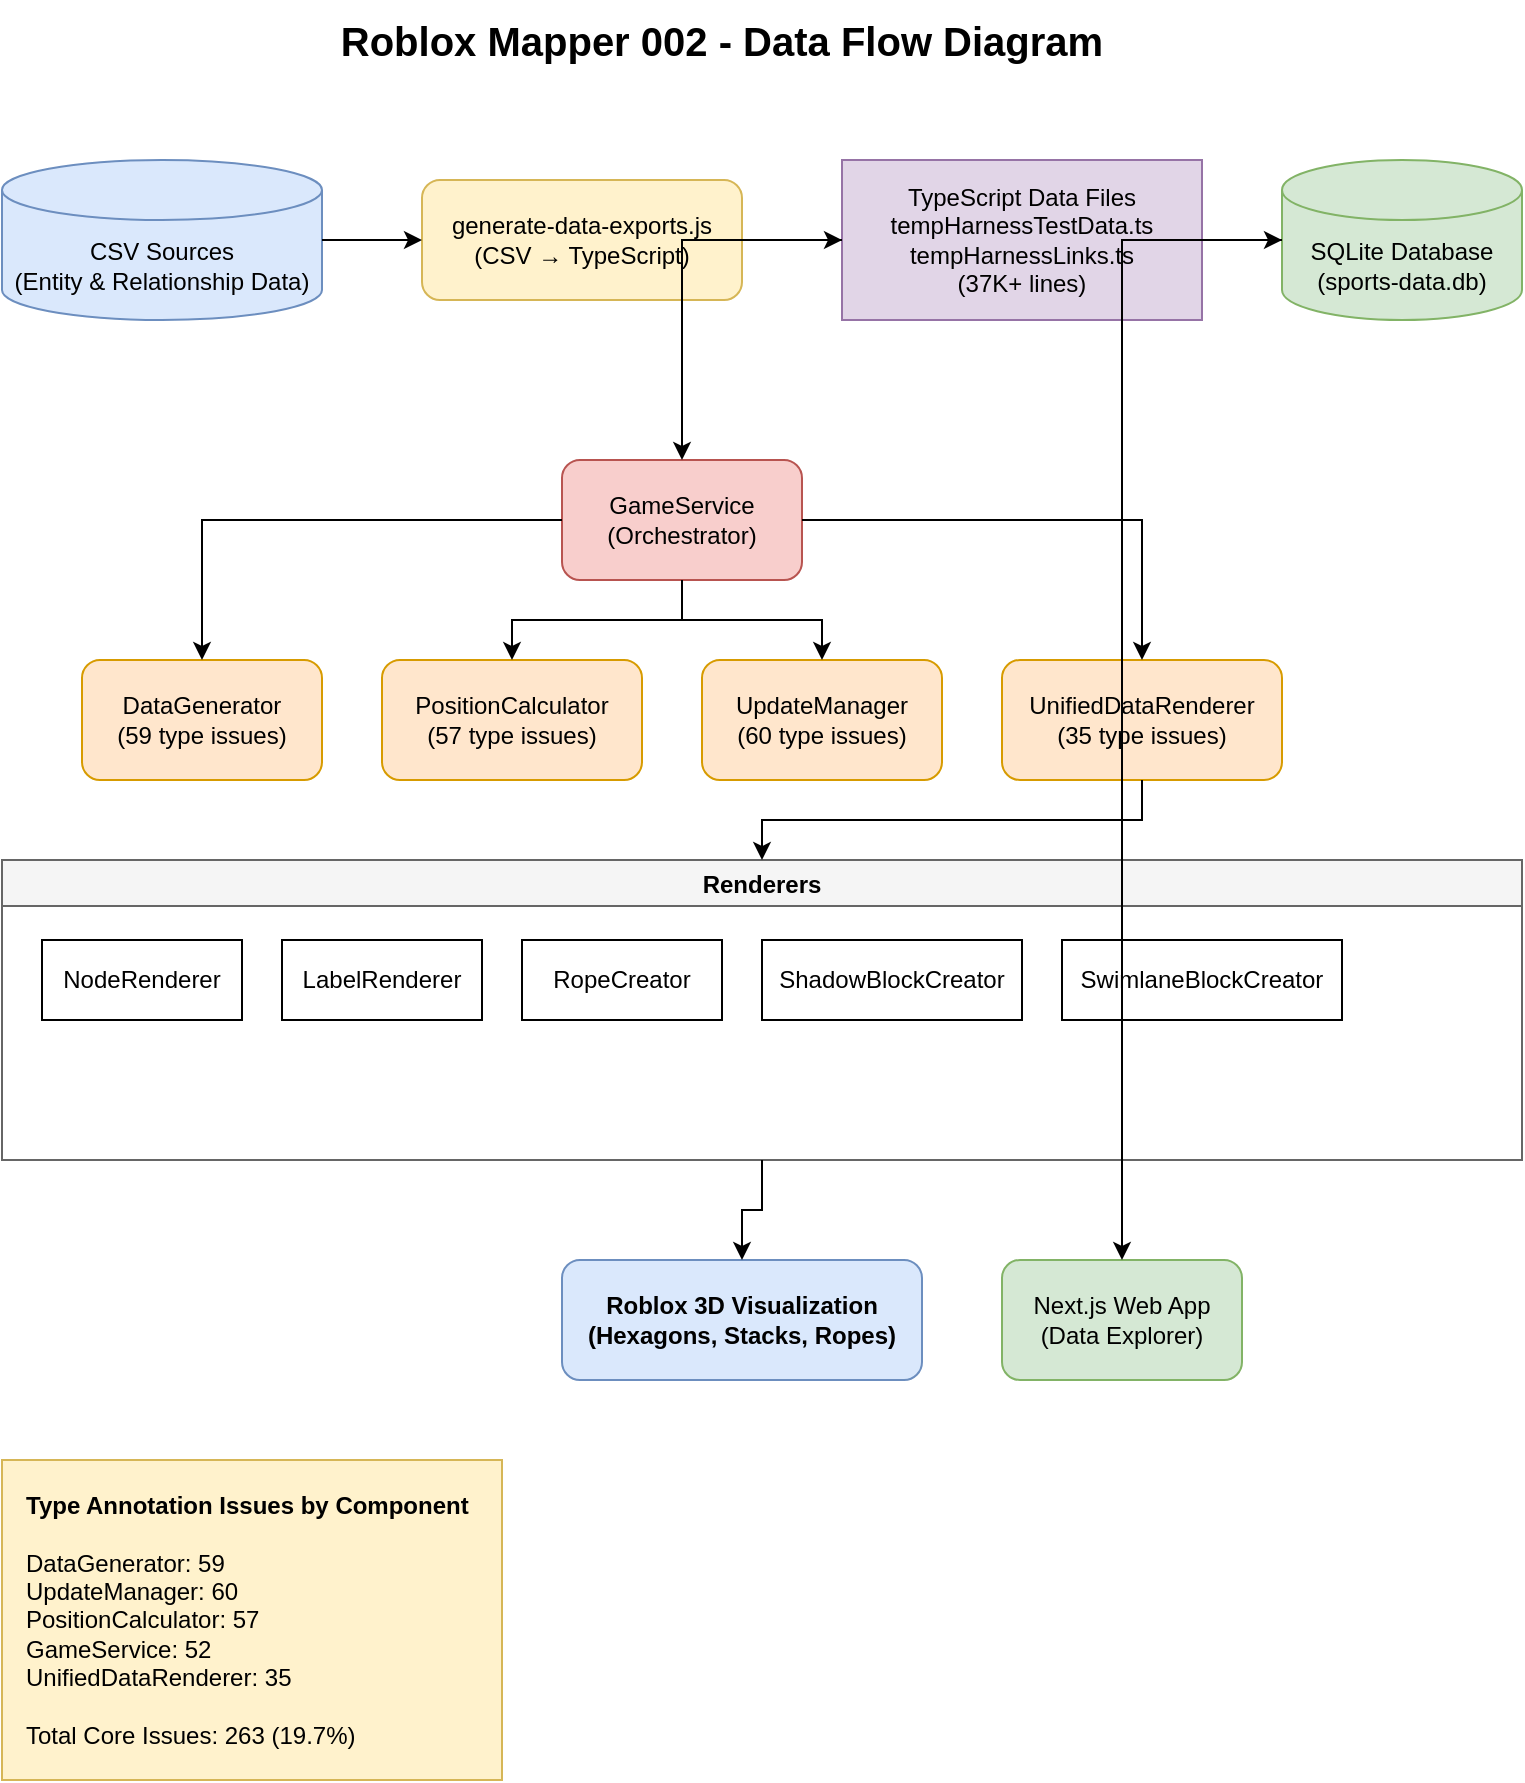 <mxfile>
  <diagram name="Data Flow" id="data-flow">
    <mxGraphModel dx="1434" dy="794" grid="1" gridSize="10" guides="1" tooltips="1" connect="1" arrows="1" fold="1" page="1" pageScale="1" pageWidth="827" pageHeight="1169" math="0" shadow="0">
      <root>
        <mxCell id="0" />
        <mxCell id="1" parent="0" />
        
        <!-- Title -->
        <mxCell id="title" value="Roblox Mapper 002 - Data Flow Diagram" style="text;html=1;strokeColor=none;fillColor=none;align=center;verticalAlign=middle;whiteSpace=wrap;rounded=0;fontSize=20;fontStyle=1" vertex="1" parent="1">
          <mxGeometry x="200" y="20" width="400" height="40" as="geometry" />
        </mxCell>
        
        <!-- Data Sources -->
        <mxCell id="csv-data" value="CSV Sources&#xa;(Entity &amp; Relationship Data)" style="shape=cylinder3;whiteSpace=wrap;html=1;boundedLbl=1;backgroundOutline=1;size=15;fillColor=#dae8fc;strokeColor=#6c8ebf;" vertex="1" parent="1">
          <mxGeometry x="40" y="100" width="160" height="80" as="geometry" />
        </mxCell>
        
        <!-- Processing -->
        <mxCell id="data-generator" value="generate-data-exports.js&#xa;(CSV → TypeScript)" style="rounded=1;whiteSpace=wrap;html=1;fillColor=#fff2cc;strokeColor=#d6b656;" vertex="1" parent="1">
          <mxGeometry x="250" y="110" width="160" height="60" as="geometry" />
        </mxCell>
        
        <!-- TypeScript Data -->
        <mxCell id="ts-data" value="TypeScript Data Files&#xa;tempHarnessTestData.ts&#xa;tempHarnessLinks.ts&#xa;(37K+ lines)" style="rounded=0;whiteSpace=wrap;html=1;fillColor=#e1d5e7;strokeColor=#9673a6;" vertex="1" parent="1">
          <mxGeometry x="460" y="100" width="180" height="80" as="geometry" />
        </mxCell>
        
        <!-- SQLite -->
        <mxCell id="sqlite" value="SQLite Database&#xa;(sports-data.db)" style="shape=cylinder3;whiteSpace=wrap;html=1;boundedLbl=1;backgroundOutline=1;size=15;fillColor=#d5e8d4;strokeColor=#82b366;" vertex="1" parent="1">
          <mxGeometry x="680" y="100" width="120" height="80" as="geometry" />
        </mxCell>
        
        <!-- Server Processing -->
        <mxCell id="game-service" value="GameService&#xa;(Orchestrator)" style="rounded=1;whiteSpace=wrap;html=1;fillColor=#f8cecc;strokeColor=#b85450;" vertex="1" parent="1">
          <mxGeometry x="320" y="250" width="120" height="60" as="geometry" />
        </mxCell>
        
        <!-- Data Processing Components -->
        <mxCell id="data-gen" value="DataGenerator&#xa;(59 type issues)" style="rounded=1;whiteSpace=wrap;html=1;fillColor=#ffe6cc;strokeColor=#d79b00;" vertex="1" parent="1">
          <mxGeometry x="80" y="350" width="120" height="60" as="geometry" />
        </mxCell>
        
        <mxCell id="position-calc" value="PositionCalculator&#xa;(57 type issues)" style="rounded=1;whiteSpace=wrap;html=1;fillColor=#ffe6cc;strokeColor=#d79b00;" vertex="1" parent="1">
          <mxGeometry x="230" y="350" width="130" height="60" as="geometry" />
        </mxCell>
        
        <mxCell id="update-mgr" value="UpdateManager&#xa;(60 type issues)" style="rounded=1;whiteSpace=wrap;html=1;fillColor=#ffe6cc;strokeColor=#d79b00;" vertex="1" parent="1">
          <mxGeometry x="390" y="350" width="120" height="60" as="geometry" />
        </mxCell>
        
        <mxCell id="unified-rend" value="UnifiedDataRenderer&#xa;(35 type issues)" style="rounded=1;whiteSpace=wrap;html=1;fillColor=#ffe6cc;strokeColor=#d79b00;" vertex="1" parent="1">
          <mxGeometry x="540" y="350" width="140" height="60" as="geometry" />
        </mxCell>
        
        <!-- Renderers -->
        <mxCell id="renderers" value="Renderers" style="swimlane;fillColor=#f5f5f5;strokeColor=#666666;" vertex="1" parent="1">
          <mxGeometry x="40" y="450" width="760" height="150" as="geometry" />
        </mxCell>
        
        <mxCell id="node-renderer" value="NodeRenderer" style="rounded=0;whiteSpace=wrap;html=1;" vertex="1" parent="renderers">
          <mxGeometry x="20" y="40" width="100" height="40" as="geometry" />
        </mxCell>
        
        <mxCell id="label-renderer" value="LabelRenderer" style="rounded=0;whiteSpace=wrap;html=1;" vertex="1" parent="renderers">
          <mxGeometry x="140" y="40" width="100" height="40" as="geometry" />
        </mxCell>
        
        <mxCell id="rope-creator" value="RopeCreator" style="rounded=0;whiteSpace=wrap;html=1;" vertex="1" parent="renderers">
          <mxGeometry x="260" y="40" width="100" height="40" as="geometry" />
        </mxCell>
        
        <mxCell id="shadow-block" value="ShadowBlockCreator" style="rounded=0;whiteSpace=wrap;html=1;" vertex="1" parent="renderers">
          <mxGeometry x="380" y="40" width="130" height="40" as="geometry" />
        </mxCell>
        
        <mxCell id="swimlane-block" value="SwimlaneBlockCreator" style="rounded=0;whiteSpace=wrap;html=1;" vertex="1" parent="renderers">
          <mxGeometry x="530" y="40" width="140" height="40" as="geometry" />
        </mxCell>
        
        <!-- 3D Output -->
        <mxCell id="roblox-3d" value="Roblox 3D Visualization&#xa;(Hexagons, Stacks, Ropes)" style="rounded=1;whiteSpace=wrap;html=1;fillColor=#dae8fc;strokeColor=#6c8ebf;fontStyle=1" vertex="1" parent="1">
          <mxGeometry x="320" y="650" width="180" height="60" as="geometry" />
        </mxCell>
        
        <!-- Web App -->
        <mxCell id="webapp" value="Next.js Web App&#xa;(Data Explorer)" style="rounded=1;whiteSpace=wrap;html=1;fillColor=#d5e8d4;strokeColor=#82b366;" vertex="1" parent="1">
          <mxGeometry x="540" y="650" width="120" height="60" as="geometry" />
        </mxCell>
        
        <!-- Flow Arrows -->
        <mxCell id="flow1" style="edgeStyle=orthogonalEdgeStyle;rounded=0;orthogonalLoop=1;jettySize=auto;html=1;" edge="1" parent="1" source="csv-data" target="data-generator">
          <mxGeometry relative="1" as="geometry" />
        </mxCell>
        
        <mxCell id="flow2" style="edgeStyle=orthogonalEdgeStyle;rounded=0;orthogonalLoop=1;jettySize=auto;html=1;" edge="1" parent="1" source="data-generator" target="ts-data">
          <mxGeometry relative="1" as="geometry" />
        </mxCell>
        
        <mxCell id="flow3" style="edgeStyle=orthogonalEdgeStyle;rounded=0;orthogonalLoop=1;jettySize=auto;html=1;" edge="1" parent="1" source="ts-data" target="sqlite">
          <mxGeometry relative="1" as="geometry" />
        </mxCell>
        
        <mxCell id="flow4" style="edgeStyle=orthogonalEdgeStyle;rounded=0;orthogonalLoop=1;jettySize=auto;html=1;" edge="1" parent="1" source="ts-data" target="game-service">
          <mxGeometry relative="1" as="geometry" />
        </mxCell>
        
        <mxCell id="flow5" style="edgeStyle=orthogonalEdgeStyle;rounded=0;orthogonalLoop=1;jettySize=auto;html=1;" edge="1" parent="1" source="game-service" target="data-gen">
          <mxGeometry relative="1" as="geometry" />
        </mxCell>
        
        <mxCell id="flow6" style="edgeStyle=orthogonalEdgeStyle;rounded=0;orthogonalLoop=1;jettySize=auto;html=1;" edge="1" parent="1" source="game-service" target="position-calc">
          <mxGeometry relative="1" as="geometry" />
        </mxCell>
        
        <mxCell id="flow7" style="edgeStyle=orthogonalEdgeStyle;rounded=0;orthogonalLoop=1;jettySize=auto;html=1;" edge="1" parent="1" source="game-service" target="update-mgr">
          <mxGeometry relative="1" as="geometry" />
        </mxCell>
        
        <mxCell id="flow8" style="edgeStyle=orthogonalEdgeStyle;rounded=0;orthogonalLoop=1;jettySize=auto;html=1;" edge="1" parent="1" source="game-service" target="unified-rend">
          <mxGeometry relative="1" as="geometry" />
        </mxCell>
        
        <mxCell id="flow9" style="edgeStyle=orthogonalEdgeStyle;rounded=0;orthogonalLoop=1;jettySize=auto;html=1;entryX=0.5;entryY=0;entryDx=0;entryDy=0;" edge="1" parent="1" source="unified-rend" target="renderers">
          <mxGeometry relative="1" as="geometry" />
        </mxCell>
        
        <mxCell id="flow10" style="edgeStyle=orthogonalEdgeStyle;rounded=0;orthogonalLoop=1;jettySize=auto;html=1;" edge="1" parent="1" source="renderers" target="roblox-3d">
          <mxGeometry relative="1" as="geometry" />
        </mxCell>
        
        <mxCell id="flow11" style="edgeStyle=orthogonalEdgeStyle;rounded=0;orthogonalLoop=1;jettySize=auto;html=1;" edge="1" parent="1" source="sqlite" target="webapp">
          <mxGeometry relative="1" as="geometry" />
        </mxCell>
        
        <!-- Issues Summary -->
        <mxCell id="issues-box" value="&lt;b&gt;Type Annotation Issues by Component&lt;/b&gt;&lt;br&gt;&lt;br&gt;DataGenerator: 59&lt;br&gt;UpdateManager: 60&lt;br&gt;PositionCalculator: 57&lt;br&gt;GameService: 52&lt;br&gt;UnifiedDataRenderer: 35&lt;br&gt;&lt;br&gt;Total Core Issues: 263 (19.7%)" style="rounded=0;whiteSpace=wrap;html=1;fillColor=#fff2cc;strokeColor=#d6b656;align=left;spacingLeft=10;" vertex="1" parent="1">
          <mxGeometry x="40" y="750" width="250" height="160" as="geometry" />
        </mxCell>
        
      </root>
    </mxGraphModel>
  </diagram>
</mxfile>